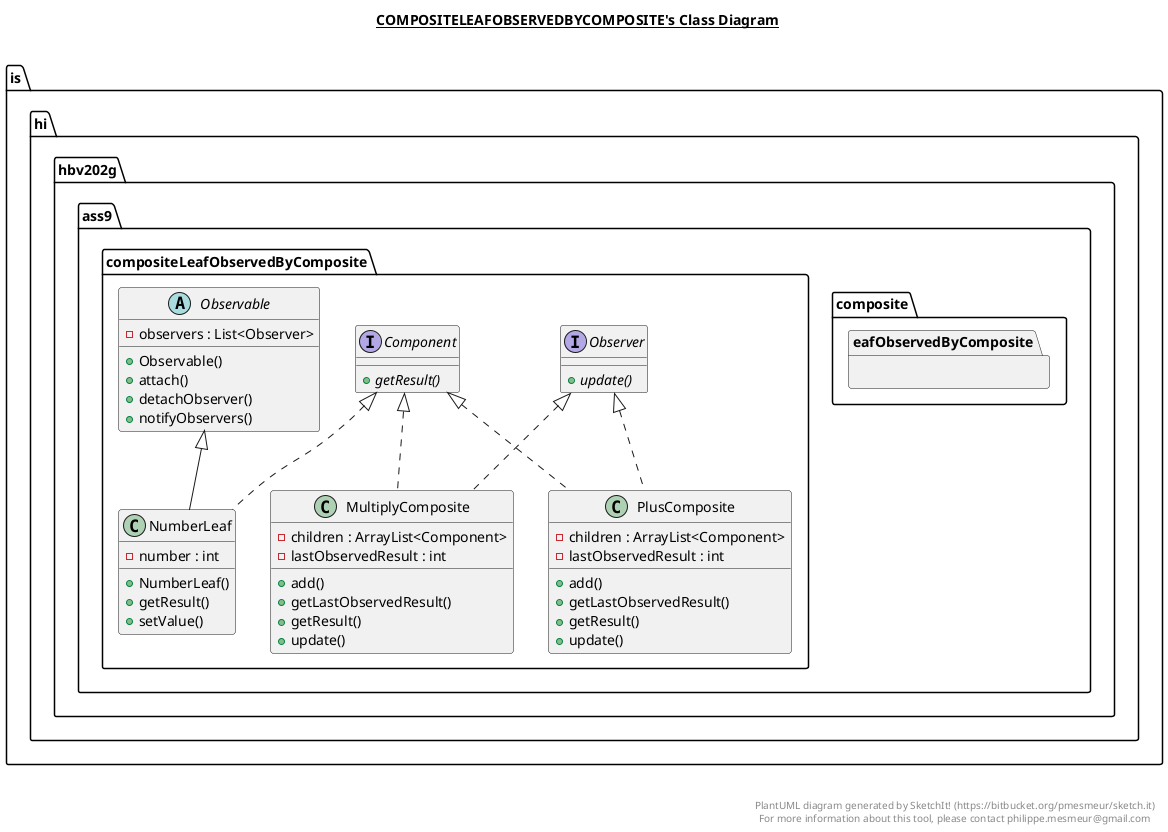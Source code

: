 @startuml

title __COMPOSITELEAFOBSERVEDBYCOMPOSITE's Class Diagram__\n

  namespace is.hi.hbv202g.ass9 {
    namespace composite {
      namespace eafObservedByComposite {
        interface is.hi.hbv202g.ass9.compositeLeafObservedByComposite.Component {
            {abstract} + getResult()
        }
      }
    }
  }
  

  namespace is.hi.hbv202g.ass9 {
    namespace composite {
      namespace eafObservedByComposite {
        class is.hi.hbv202g.ass9.compositeLeafObservedByComposite.MultiplyComposite {
            - children : ArrayList<Component>
            - lastObservedResult : int
            + add()
            + getLastObservedResult()
            + getResult()
            + update()
        }
      }
    }
  }
  

  namespace is.hi.hbv202g.ass9 {
    namespace composite {
      namespace eafObservedByComposite {
        class is.hi.hbv202g.ass9.compositeLeafObservedByComposite.NumberLeaf {
            - number : int
            + NumberLeaf()
            + getResult()
            + setValue()
        }
      }
    }
  }
  

  namespace is.hi.hbv202g.ass9 {
    namespace composite {
      namespace eafObservedByComposite {
        abstract class is.hi.hbv202g.ass9.compositeLeafObservedByComposite.Observable {
            - observers : List<Observer>
            + Observable()
            + attach()
            + detachObserver()
            + notifyObservers()
        }
      }
    }
  }
  

  namespace is.hi.hbv202g.ass9 {
    namespace composite {
      namespace eafObservedByComposite {
        interface is.hi.hbv202g.ass9.compositeLeafObservedByComposite.Observer {
            {abstract} + update()
        }
      }
    }
  }
  

  namespace is.hi.hbv202g.ass9 {
    namespace composite {
      namespace eafObservedByComposite {
        class is.hi.hbv202g.ass9.compositeLeafObservedByComposite.PlusComposite {
            - children : ArrayList<Component>
            - lastObservedResult : int
            + add()
            + getLastObservedResult()
            + getResult()
            + update()
        }
      }
    }
  }
  

  is.hi.hbv202g.ass9.compositeLeafObservedByComposite.MultiplyComposite .up.|> is.hi.hbv202g.ass9.compositeLeafObservedByComposite.Component
  is.hi.hbv202g.ass9.compositeLeafObservedByComposite.MultiplyComposite .up.|> is.hi.hbv202g.ass9.compositeLeafObservedByComposite.Observer
  is.hi.hbv202g.ass9.compositeLeafObservedByComposite.NumberLeaf .up.|> is.hi.hbv202g.ass9.compositeLeafObservedByComposite.Component
  is.hi.hbv202g.ass9.compositeLeafObservedByComposite.NumberLeaf -up-|> is.hi.hbv202g.ass9.compositeLeafObservedByComposite.Observable
  is.hi.hbv202g.ass9.compositeLeafObservedByComposite.PlusComposite .up.|> is.hi.hbv202g.ass9.compositeLeafObservedByComposite.Component
  is.hi.hbv202g.ass9.compositeLeafObservedByComposite.PlusComposite .up.|> is.hi.hbv202g.ass9.compositeLeafObservedByComposite.Observer


right footer


PlantUML diagram generated by SketchIt! (https://bitbucket.org/pmesmeur/sketch.it)
For more information about this tool, please contact philippe.mesmeur@gmail.com
endfooter

@enduml
